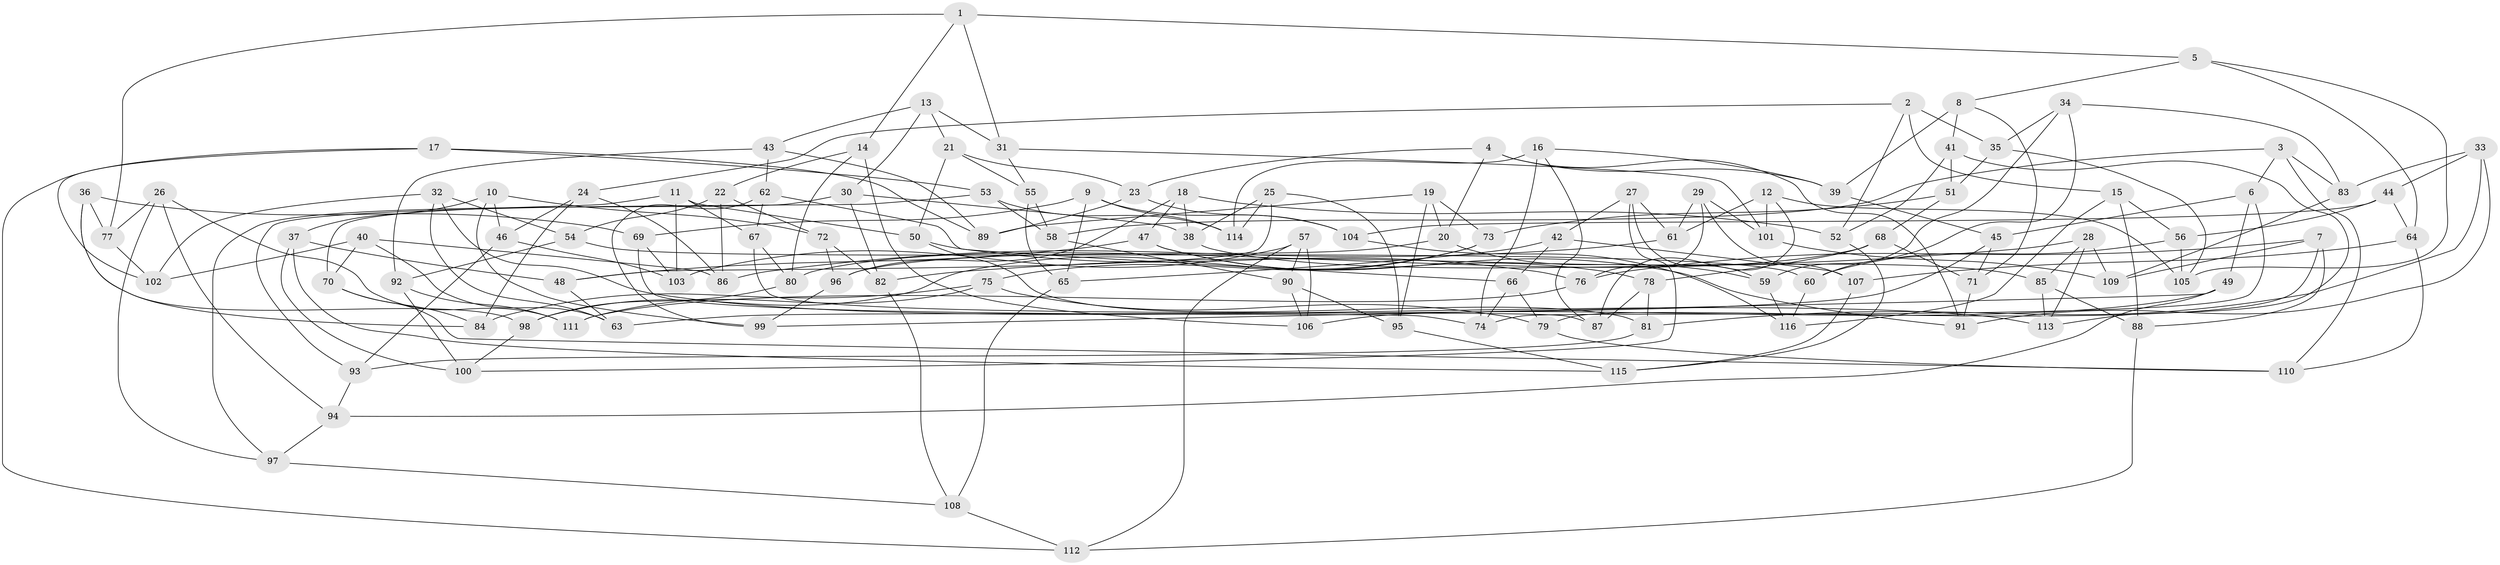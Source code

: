 // coarse degree distribution, {6: 0.6056338028169014, 4: 0.3380281690140845, 5: 0.028169014084507043, 3: 0.028169014084507043}
// Generated by graph-tools (version 1.1) at 2025/42/03/06/25 10:42:17]
// undirected, 116 vertices, 232 edges
graph export_dot {
graph [start="1"]
  node [color=gray90,style=filled];
  1;
  2;
  3;
  4;
  5;
  6;
  7;
  8;
  9;
  10;
  11;
  12;
  13;
  14;
  15;
  16;
  17;
  18;
  19;
  20;
  21;
  22;
  23;
  24;
  25;
  26;
  27;
  28;
  29;
  30;
  31;
  32;
  33;
  34;
  35;
  36;
  37;
  38;
  39;
  40;
  41;
  42;
  43;
  44;
  45;
  46;
  47;
  48;
  49;
  50;
  51;
  52;
  53;
  54;
  55;
  56;
  57;
  58;
  59;
  60;
  61;
  62;
  63;
  64;
  65;
  66;
  67;
  68;
  69;
  70;
  71;
  72;
  73;
  74;
  75;
  76;
  77;
  78;
  79;
  80;
  81;
  82;
  83;
  84;
  85;
  86;
  87;
  88;
  89;
  90;
  91;
  92;
  93;
  94;
  95;
  96;
  97;
  98;
  99;
  100;
  101;
  102;
  103;
  104;
  105;
  106;
  107;
  108;
  109;
  110;
  111;
  112;
  113;
  114;
  115;
  116;
  1 -- 77;
  1 -- 14;
  1 -- 31;
  1 -- 5;
  2 -- 15;
  2 -- 52;
  2 -- 35;
  2 -- 24;
  3 -- 110;
  3 -- 58;
  3 -- 6;
  3 -- 83;
  4 -- 20;
  4 -- 23;
  4 -- 91;
  4 -- 39;
  5 -- 105;
  5 -- 64;
  5 -- 8;
  6 -- 49;
  6 -- 74;
  6 -- 45;
  7 -- 76;
  7 -- 88;
  7 -- 109;
  7 -- 79;
  8 -- 71;
  8 -- 41;
  8 -- 39;
  9 -- 114;
  9 -- 65;
  9 -- 69;
  9 -- 104;
  10 -- 72;
  10 -- 99;
  10 -- 37;
  10 -- 46;
  11 -- 70;
  11 -- 67;
  11 -- 50;
  11 -- 103;
  12 -- 105;
  12 -- 87;
  12 -- 101;
  12 -- 61;
  13 -- 31;
  13 -- 30;
  13 -- 43;
  13 -- 21;
  14 -- 22;
  14 -- 106;
  14 -- 80;
  15 -- 116;
  15 -- 88;
  15 -- 56;
  16 -- 114;
  16 -- 74;
  16 -- 39;
  16 -- 87;
  17 -- 53;
  17 -- 112;
  17 -- 89;
  17 -- 102;
  18 -- 96;
  18 -- 38;
  18 -- 52;
  18 -- 47;
  19 -- 89;
  19 -- 95;
  19 -- 20;
  19 -- 73;
  20 -- 59;
  20 -- 96;
  21 -- 50;
  21 -- 55;
  21 -- 23;
  22 -- 86;
  22 -- 72;
  22 -- 54;
  23 -- 104;
  23 -- 89;
  24 -- 86;
  24 -- 84;
  24 -- 46;
  25 -- 48;
  25 -- 95;
  25 -- 114;
  25 -- 38;
  26 -- 94;
  26 -- 111;
  26 -- 77;
  26 -- 97;
  27 -- 100;
  27 -- 59;
  27 -- 61;
  27 -- 42;
  28 -- 113;
  28 -- 82;
  28 -- 109;
  28 -- 85;
  29 -- 61;
  29 -- 107;
  29 -- 76;
  29 -- 101;
  30 -- 97;
  30 -- 38;
  30 -- 82;
  31 -- 101;
  31 -- 55;
  32 -- 54;
  32 -- 113;
  32 -- 63;
  32 -- 102;
  33 -- 81;
  33 -- 91;
  33 -- 83;
  33 -- 44;
  34 -- 83;
  34 -- 60;
  34 -- 59;
  34 -- 35;
  35 -- 51;
  35 -- 105;
  36 -- 69;
  36 -- 98;
  36 -- 84;
  36 -- 77;
  37 -- 115;
  37 -- 100;
  37 -- 48;
  38 -- 85;
  39 -- 45;
  40 -- 102;
  40 -- 86;
  40 -- 70;
  40 -- 63;
  41 -- 113;
  41 -- 51;
  41 -- 52;
  42 -- 66;
  42 -- 107;
  42 -- 65;
  43 -- 89;
  43 -- 62;
  43 -- 92;
  44 -- 104;
  44 -- 56;
  44 -- 64;
  45 -- 63;
  45 -- 71;
  46 -- 93;
  46 -- 103;
  47 -- 91;
  47 -- 48;
  47 -- 78;
  48 -- 63;
  49 -- 106;
  49 -- 99;
  49 -- 94;
  50 -- 76;
  50 -- 81;
  51 -- 68;
  51 -- 73;
  52 -- 115;
  53 -- 114;
  53 -- 58;
  53 -- 93;
  54 -- 60;
  54 -- 92;
  55 -- 58;
  55 -- 65;
  56 -- 105;
  56 -- 60;
  57 -- 106;
  57 -- 112;
  57 -- 90;
  57 -- 103;
  58 -- 90;
  59 -- 116;
  60 -- 116;
  61 -- 86;
  62 -- 66;
  62 -- 67;
  62 -- 99;
  64 -- 107;
  64 -- 110;
  65 -- 108;
  66 -- 79;
  66 -- 74;
  67 -- 87;
  67 -- 80;
  68 -- 80;
  68 -- 71;
  68 -- 78;
  69 -- 103;
  69 -- 74;
  70 -- 110;
  70 -- 84;
  71 -- 91;
  72 -- 96;
  72 -- 82;
  73 -- 75;
  73 -- 98;
  75 -- 79;
  75 -- 84;
  75 -- 111;
  76 -- 111;
  77 -- 102;
  78 -- 81;
  78 -- 87;
  79 -- 110;
  80 -- 98;
  81 -- 93;
  82 -- 108;
  83 -- 109;
  85 -- 113;
  85 -- 88;
  88 -- 112;
  90 -- 106;
  90 -- 95;
  92 -- 100;
  92 -- 111;
  93 -- 94;
  94 -- 97;
  95 -- 115;
  96 -- 99;
  97 -- 108;
  98 -- 100;
  101 -- 109;
  104 -- 116;
  107 -- 115;
  108 -- 112;
}
